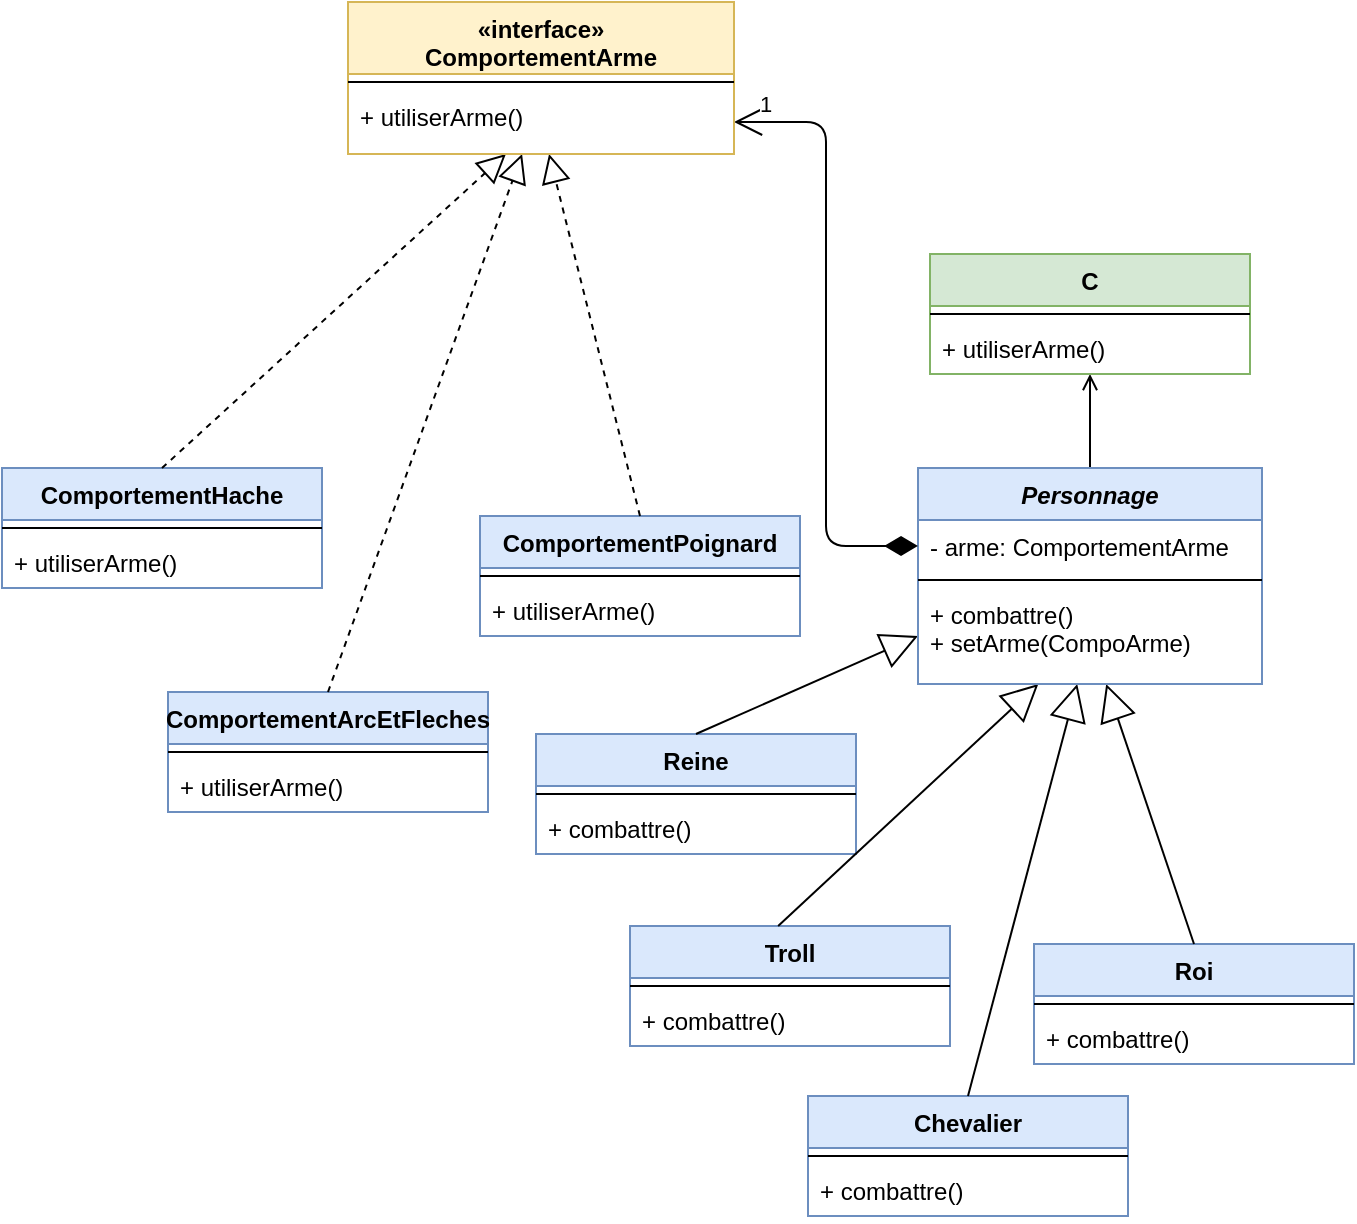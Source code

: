 <mxfile version="13.8.8" type="device" pages="4"><diagram id="5SmBnrWzzlRLKiR6m0O9" name="solution"><mxGraphModel dx="2182" dy="1648" grid="0" gridSize="10" guides="1" tooltips="1" connect="1" arrows="1" fold="1" page="1" pageScale="1" pageWidth="850" pageHeight="1100" math="0" shadow="0"><root><mxCell id="0"/><mxCell id="1" parent="0"/><mxCell id="CT3acmid9cJ4VpG1HVHS-9" value="ComportementHache" style="swimlane;fontStyle=1;align=center;verticalAlign=top;childLayout=stackLayout;horizontal=1;startSize=26;horizontalStack=0;resizeParent=1;resizeParentMax=0;resizeLast=0;collapsible=1;marginBottom=0;fillColor=#dae8fc;strokeColor=#6c8ebf;" parent="1" vertex="1"><mxGeometry x="-83" y="92" width="160" height="60" as="geometry"/></mxCell><mxCell id="CT3acmid9cJ4VpG1HVHS-11" value="" style="line;strokeWidth=1;fillColor=none;align=left;verticalAlign=middle;spacingTop=-1;spacingLeft=3;spacingRight=3;rotatable=0;labelPosition=right;points=[];portConstraint=eastwest;" parent="CT3acmid9cJ4VpG1HVHS-9" vertex="1"><mxGeometry y="26" width="160" height="8" as="geometry"/></mxCell><mxCell id="CT3acmid9cJ4VpG1HVHS-12" value="+ utiliserArme()" style="text;strokeColor=none;fillColor=none;align=left;verticalAlign=top;spacingLeft=4;spacingRight=4;overflow=hidden;rotatable=0;points=[[0,0.5],[1,0.5]];portConstraint=eastwest;" parent="CT3acmid9cJ4VpG1HVHS-9" vertex="1"><mxGeometry y="34" width="160" height="26" as="geometry"/></mxCell><mxCell id="CT3acmid9cJ4VpG1HVHS-37" value="ComportementArcEtFleches" style="swimlane;fontStyle=1;align=center;verticalAlign=top;childLayout=stackLayout;horizontal=1;startSize=26;horizontalStack=0;resizeParent=1;resizeParentMax=0;resizeLast=0;collapsible=1;marginBottom=0;fillColor=#dae8fc;strokeColor=#6c8ebf;" parent="1" vertex="1"><mxGeometry y="204" width="160" height="60" as="geometry"/></mxCell><mxCell id="CT3acmid9cJ4VpG1HVHS-39" value="" style="line;strokeWidth=1;fillColor=none;align=left;verticalAlign=middle;spacingTop=-1;spacingLeft=3;spacingRight=3;rotatable=0;labelPosition=right;points=[];portConstraint=eastwest;" parent="CT3acmid9cJ4VpG1HVHS-37" vertex="1"><mxGeometry y="26" width="160" height="8" as="geometry"/></mxCell><mxCell id="CT3acmid9cJ4VpG1HVHS-40" value="+ utiliserArme()" style="text;strokeColor=none;fillColor=none;align=left;verticalAlign=top;spacingLeft=4;spacingRight=4;overflow=hidden;rotatable=0;points=[[0,0.5],[1,0.5]];portConstraint=eastwest;" parent="CT3acmid9cJ4VpG1HVHS-37" vertex="1"><mxGeometry y="34" width="160" height="26" as="geometry"/></mxCell><mxCell id="CT3acmid9cJ4VpG1HVHS-17" value="ComportementPoignard" style="swimlane;fontStyle=1;align=center;verticalAlign=top;childLayout=stackLayout;horizontal=1;startSize=26;horizontalStack=0;resizeParent=1;resizeParentMax=0;resizeLast=0;collapsible=1;marginBottom=0;fillColor=#dae8fc;strokeColor=#6c8ebf;" parent="1" vertex="1"><mxGeometry x="156" y="116" width="160" height="60" as="geometry"/></mxCell><mxCell id="CT3acmid9cJ4VpG1HVHS-19" value="" style="line;strokeWidth=1;fillColor=none;align=left;verticalAlign=middle;spacingTop=-1;spacingLeft=3;spacingRight=3;rotatable=0;labelPosition=right;points=[];portConstraint=eastwest;" parent="CT3acmid9cJ4VpG1HVHS-17" vertex="1"><mxGeometry y="26" width="160" height="8" as="geometry"/></mxCell><mxCell id="CT3acmid9cJ4VpG1HVHS-20" value="+ utiliserArme()" style="text;strokeColor=none;fillColor=none;align=left;verticalAlign=top;spacingLeft=4;spacingRight=4;overflow=hidden;rotatable=0;points=[[0,0.5],[1,0.5]];portConstraint=eastwest;" parent="CT3acmid9cJ4VpG1HVHS-17" vertex="1"><mxGeometry y="34" width="160" height="26" as="geometry"/></mxCell><mxCell id="CT3acmid9cJ4VpG1HVHS-21" value="Roi" style="swimlane;fontStyle=1;align=center;verticalAlign=top;childLayout=stackLayout;horizontal=1;startSize=26;horizontalStack=0;resizeParent=1;resizeParentMax=0;resizeLast=0;collapsible=1;marginBottom=0;fillColor=#dae8fc;strokeColor=#6c8ebf;" parent="1" vertex="1"><mxGeometry x="433" y="330" width="160" height="60" as="geometry"/></mxCell><mxCell id="CT3acmid9cJ4VpG1HVHS-23" value="" style="line;strokeWidth=1;fillColor=none;align=left;verticalAlign=middle;spacingTop=-1;spacingLeft=3;spacingRight=3;rotatable=0;labelPosition=right;points=[];portConstraint=eastwest;" parent="CT3acmid9cJ4VpG1HVHS-21" vertex="1"><mxGeometry y="26" width="160" height="8" as="geometry"/></mxCell><mxCell id="CT3acmid9cJ4VpG1HVHS-24" value="+ combattre()" style="text;strokeColor=none;fillColor=none;align=left;verticalAlign=top;spacingLeft=4;spacingRight=4;overflow=hidden;rotatable=0;points=[[0,0.5],[1,0.5]];portConstraint=eastwest;" parent="CT3acmid9cJ4VpG1HVHS-21" vertex="1"><mxGeometry y="34" width="160" height="26" as="geometry"/></mxCell><mxCell id="CT3acmid9cJ4VpG1HVHS-13" value="Chevalier" style="swimlane;fontStyle=1;align=center;verticalAlign=top;childLayout=stackLayout;horizontal=1;startSize=26;horizontalStack=0;resizeParent=1;resizeParentMax=0;resizeLast=0;collapsible=1;marginBottom=0;fillColor=#dae8fc;strokeColor=#6c8ebf;" parent="1" vertex="1"><mxGeometry x="320" y="406" width="160" height="60" as="geometry"/></mxCell><mxCell id="CT3acmid9cJ4VpG1HVHS-15" value="" style="line;strokeWidth=1;fillColor=none;align=left;verticalAlign=middle;spacingTop=-1;spacingLeft=3;spacingRight=3;rotatable=0;labelPosition=right;points=[];portConstraint=eastwest;" parent="CT3acmid9cJ4VpG1HVHS-13" vertex="1"><mxGeometry y="26" width="160" height="8" as="geometry"/></mxCell><mxCell id="CT3acmid9cJ4VpG1HVHS-16" value="+ combattre()" style="text;strokeColor=none;fillColor=none;align=left;verticalAlign=top;spacingLeft=4;spacingRight=4;overflow=hidden;rotatable=0;points=[[0,0.5],[1,0.5]];portConstraint=eastwest;" parent="CT3acmid9cJ4VpG1HVHS-13" vertex="1"><mxGeometry y="34" width="160" height="26" as="geometry"/></mxCell><mxCell id="CT3acmid9cJ4VpG1HVHS-25" value="Troll" style="swimlane;fontStyle=1;align=center;verticalAlign=top;childLayout=stackLayout;horizontal=1;startSize=26;horizontalStack=0;resizeParent=1;resizeParentMax=0;resizeLast=0;collapsible=1;marginBottom=0;fillColor=#dae8fc;strokeColor=#6c8ebf;" parent="1" vertex="1"><mxGeometry x="231" y="321" width="160" height="60" as="geometry"/></mxCell><mxCell id="CT3acmid9cJ4VpG1HVHS-27" value="" style="line;strokeWidth=1;fillColor=none;align=left;verticalAlign=middle;spacingTop=-1;spacingLeft=3;spacingRight=3;rotatable=0;labelPosition=right;points=[];portConstraint=eastwest;" parent="CT3acmid9cJ4VpG1HVHS-25" vertex="1"><mxGeometry y="26" width="160" height="8" as="geometry"/></mxCell><mxCell id="CT3acmid9cJ4VpG1HVHS-28" value="+ combattre()" style="text;strokeColor=none;fillColor=none;align=left;verticalAlign=top;spacingLeft=4;spacingRight=4;overflow=hidden;rotatable=0;points=[[0,0.5],[1,0.5]];portConstraint=eastwest;" parent="CT3acmid9cJ4VpG1HVHS-25" vertex="1"><mxGeometry y="34" width="160" height="26" as="geometry"/></mxCell><mxCell id="CT3acmid9cJ4VpG1HVHS-29" value="Reine" style="swimlane;fontStyle=1;align=center;verticalAlign=top;childLayout=stackLayout;horizontal=1;startSize=26;horizontalStack=0;resizeParent=1;resizeParentMax=0;resizeLast=0;collapsible=1;marginBottom=0;fillColor=#dae8fc;strokeColor=#6c8ebf;" parent="1" vertex="1"><mxGeometry x="184" y="225" width="160" height="60" as="geometry"/></mxCell><mxCell id="CT3acmid9cJ4VpG1HVHS-31" value="" style="line;strokeWidth=1;fillColor=none;align=left;verticalAlign=middle;spacingTop=-1;spacingLeft=3;spacingRight=3;rotatable=0;labelPosition=right;points=[];portConstraint=eastwest;" parent="CT3acmid9cJ4VpG1HVHS-29" vertex="1"><mxGeometry y="26" width="160" height="8" as="geometry"/></mxCell><mxCell id="CT3acmid9cJ4VpG1HVHS-32" value="+ combattre()" style="text;strokeColor=none;fillColor=none;align=left;verticalAlign=top;spacingLeft=4;spacingRight=4;overflow=hidden;rotatable=0;points=[[0,0.5],[1,0.5]];portConstraint=eastwest;" parent="CT3acmid9cJ4VpG1HVHS-29" vertex="1"><mxGeometry y="34" width="160" height="26" as="geometry"/></mxCell><mxCell id="CT3acmid9cJ4VpG1HVHS-53" value="" style="endArrow=block;dashed=1;endFill=0;endSize=12;html=1;exitX=0.5;exitY=0;exitDx=0;exitDy=0;" parent="1" source="CT3acmid9cJ4VpG1HVHS-17" target="CT3acmid9cJ4VpG1HVHS-36" edge="1"><mxGeometry width="160" relative="1" as="geometry"><mxPoint x="-46" y="200" as="sourcePoint"/><mxPoint x="76" y="194" as="targetPoint"/></mxGeometry></mxCell><mxCell id="CT3acmid9cJ4VpG1HVHS-54" value="" style="endArrow=block;dashed=1;endFill=0;endSize=12;html=1;exitX=0.5;exitY=0;exitDx=0;exitDy=0;entryX=0.451;entryY=1;entryDx=0;entryDy=0;entryPerimeter=0;" parent="1" source="CT3acmid9cJ4VpG1HVHS-37" target="CT3acmid9cJ4VpG1HVHS-36" edge="1"><mxGeometry width="160" relative="1" as="geometry"><mxPoint x="-179" y="236" as="sourcePoint"/><mxPoint x="-57" y="230" as="targetPoint"/></mxGeometry></mxCell><mxCell id="CT3acmid9cJ4VpG1HVHS-55" value="" style="endArrow=block;dashed=1;endFill=0;endSize=12;html=1;exitX=0.5;exitY=0;exitDx=0;exitDy=0;" parent="1" source="CT3acmid9cJ4VpG1HVHS-9" target="CT3acmid9cJ4VpG1HVHS-36" edge="1"><mxGeometry width="160" relative="1" as="geometry"><mxPoint x="-375" y="228" as="sourcePoint"/><mxPoint x="-253" y="222" as="targetPoint"/></mxGeometry></mxCell><mxCell id="CT3acmid9cJ4VpG1HVHS-56" value="" style="endArrow=block;endSize=16;endFill=0;html=1;exitX=0.5;exitY=0;exitDx=0;exitDy=0;" parent="1" source="CT3acmid9cJ4VpG1HVHS-21" target="CT3acmid9cJ4VpG1HVHS-4" edge="1"><mxGeometry width="160" relative="1" as="geometry"><mxPoint x="594" y="251" as="sourcePoint"/><mxPoint x="754" y="251" as="targetPoint"/></mxGeometry></mxCell><mxCell id="CT3acmid9cJ4VpG1HVHS-57" value="" style="endArrow=block;endSize=16;endFill=0;html=1;exitX=0.5;exitY=0;exitDx=0;exitDy=0;" parent="1" source="CT3acmid9cJ4VpG1HVHS-13" target="CT3acmid9cJ4VpG1HVHS-4" edge="1"><mxGeometry width="160" relative="1" as="geometry"><mxPoint x="446" y="242" as="sourcePoint"/><mxPoint x="606" y="242" as="targetPoint"/></mxGeometry></mxCell><mxCell id="CT3acmid9cJ4VpG1HVHS-58" value="" style="endArrow=block;endSize=16;endFill=0;html=1;exitX=0.463;exitY=0;exitDx=0;exitDy=0;exitPerimeter=0;" parent="1" source="CT3acmid9cJ4VpG1HVHS-25" target="CT3acmid9cJ4VpG1HVHS-4" edge="1"><mxGeometry width="160" relative="1" as="geometry"><mxPoint x="289" y="254" as="sourcePoint"/><mxPoint x="449" y="254" as="targetPoint"/></mxGeometry></mxCell><mxCell id="CT3acmid9cJ4VpG1HVHS-59" value="" style="endArrow=block;endSize=16;endFill=0;html=1;entryX=0;entryY=0.5;entryDx=0;entryDy=0;exitX=0.5;exitY=0;exitDx=0;exitDy=0;" parent="1" source="CT3acmid9cJ4VpG1HVHS-29" target="CT3acmid9cJ4VpG1HVHS-4" edge="1"><mxGeometry width="160" relative="1" as="geometry"><mxPoint x="139" y="254" as="sourcePoint"/><mxPoint x="299" y="254" as="targetPoint"/></mxGeometry></mxCell><mxCell id="ynOiaidOC-3P6EItjU2L-14" style="edgeStyle=orthogonalEdgeStyle;rounded=0;orthogonalLoop=1;jettySize=auto;html=1;endArrow=open;endFill=0;" parent="1" source="CT3acmid9cJ4VpG1HVHS-1" target="CT3acmid9cJ4VpG1HVHS-41" edge="1"><mxGeometry relative="1" as="geometry"/></mxCell><mxCell id="CT3acmid9cJ4VpG1HVHS-1" value="Personnage" style="swimlane;fontStyle=3;align=center;verticalAlign=top;childLayout=stackLayout;horizontal=1;startSize=26;horizontalStack=0;resizeParent=1;resizeParentMax=0;resizeLast=0;collapsible=1;marginBottom=0;fillColor=#dae8fc;strokeColor=#6c8ebf;" parent="1" vertex="1"><mxGeometry x="375" y="92" width="172" height="108" as="geometry"/></mxCell><mxCell id="CT3acmid9cJ4VpG1HVHS-2" value="- arme: ComportementArme" style="text;strokeColor=none;fillColor=none;align=left;verticalAlign=top;spacingLeft=4;spacingRight=4;overflow=hidden;rotatable=0;points=[[0,0.5],[1,0.5]];portConstraint=eastwest;" parent="CT3acmid9cJ4VpG1HVHS-1" vertex="1"><mxGeometry y="26" width="172" height="26" as="geometry"/></mxCell><mxCell id="CT3acmid9cJ4VpG1HVHS-3" value="" style="line;strokeWidth=1;fillColor=none;align=left;verticalAlign=middle;spacingTop=-1;spacingLeft=3;spacingRight=3;rotatable=0;labelPosition=right;points=[];portConstraint=eastwest;" parent="CT3acmid9cJ4VpG1HVHS-1" vertex="1"><mxGeometry y="52" width="172" height="8" as="geometry"/></mxCell><mxCell id="CT3acmid9cJ4VpG1HVHS-4" value="+ combattre()&#10;+ setArme(CompoArme)" style="text;strokeColor=none;fillColor=none;align=left;verticalAlign=top;spacingLeft=4;spacingRight=4;overflow=hidden;rotatable=0;points=[[0,0.5],[1,0.5]];portConstraint=eastwest;" parent="CT3acmid9cJ4VpG1HVHS-1" vertex="1"><mxGeometry y="60" width="172" height="48" as="geometry"/></mxCell><mxCell id="CT3acmid9cJ4VpG1HVHS-60" value="1" style="endArrow=open;html=1;endSize=12;startArrow=diamondThin;startSize=14;startFill=1;edgeStyle=orthogonalEdgeStyle;align=left;verticalAlign=bottom;exitX=0;exitY=0.5;exitDx=0;exitDy=0;entryX=1;entryY=0.5;entryDx=0;entryDy=0;" parent="1" source="CT3acmid9cJ4VpG1HVHS-2" target="CT3acmid9cJ4VpG1HVHS-36" edge="1"><mxGeometry x="0.929" relative="1" as="geometry"><mxPoint x="-17" y="150" as="sourcePoint"/><mxPoint x="143" y="150" as="targetPoint"/><mxPoint as="offset"/></mxGeometry></mxCell><mxCell id="CT3acmid9cJ4VpG1HVHS-33" value="«interface»&#10;ComportementArme&#10;" style="swimlane;fontStyle=1;align=center;verticalAlign=top;childLayout=stackLayout;horizontal=1;startSize=36;horizontalStack=0;resizeParent=1;resizeParentMax=0;resizeLast=0;collapsible=1;marginBottom=0;fillColor=#fff2cc;strokeColor=#d6b656;" parent="1" vertex="1"><mxGeometry x="90" y="-141" width="193" height="76" as="geometry"/></mxCell><mxCell id="CT3acmid9cJ4VpG1HVHS-35" value="" style="line;strokeWidth=1;fillColor=none;align=left;verticalAlign=middle;spacingTop=-1;spacingLeft=3;spacingRight=3;rotatable=0;labelPosition=right;points=[];portConstraint=eastwest;" parent="CT3acmid9cJ4VpG1HVHS-33" vertex="1"><mxGeometry y="36" width="193" height="8" as="geometry"/></mxCell><mxCell id="CT3acmid9cJ4VpG1HVHS-36" value="+ utiliserArme()" style="text;strokeColor=none;fillColor=none;align=left;verticalAlign=top;spacingLeft=4;spacingRight=4;overflow=hidden;rotatable=0;points=[[0,0.5],[1,0.5]];portConstraint=eastwest;" parent="CT3acmid9cJ4VpG1HVHS-33" vertex="1"><mxGeometry y="44" width="193" height="32" as="geometry"/></mxCell><mxCell id="CT3acmid9cJ4VpG1HVHS-41" value="C" style="swimlane;fontStyle=1;align=center;verticalAlign=top;childLayout=stackLayout;horizontal=1;startSize=26;horizontalStack=0;resizeParent=1;resizeParentMax=0;resizeLast=0;collapsible=1;marginBottom=0;fillColor=#d5e8d4;strokeColor=#82b366;" parent="1" vertex="1"><mxGeometry x="381" y="-15" width="160" height="60" as="geometry"/></mxCell><mxCell id="CT3acmid9cJ4VpG1HVHS-43" value="" style="line;strokeWidth=1;fillColor=none;align=left;verticalAlign=middle;spacingTop=-1;spacingLeft=3;spacingRight=3;rotatable=0;labelPosition=right;points=[];portConstraint=eastwest;" parent="CT3acmid9cJ4VpG1HVHS-41" vertex="1"><mxGeometry y="26" width="160" height="8" as="geometry"/></mxCell><mxCell id="CT3acmid9cJ4VpG1HVHS-44" value="+ utiliserArme()" style="text;strokeColor=none;fillColor=none;align=left;verticalAlign=top;spacingLeft=4;spacingRight=4;overflow=hidden;rotatable=0;points=[[0,0.5],[1,0.5]];portConstraint=eastwest;" parent="CT3acmid9cJ4VpG1HVHS-41" vertex="1"><mxGeometry y="34" width="160" height="26" as="geometry"/></mxCell></root></mxGraphModel></diagram><diagram id="Pxglf215gfHq-BQEctul" name="exercice"><mxGraphModel dx="2182" dy="1749" grid="0" gridSize="10" guides="1" tooltips="1" connect="1" arrows="1" fold="1" page="1" pageScale="1" pageWidth="850" pageHeight="1100" math="0" shadow="0"><root><mxCell id="m8aBB1jvMsnvXbIwdlGc-0"/><mxCell id="m8aBB1jvMsnvXbIwdlGc-1" parent="m8aBB1jvMsnvXbIwdlGc-0"/><mxCell id="Cy-cZvZRykxWHiR3F36o-0" value="ComportementHache" style="swimlane;fontStyle=1;align=center;verticalAlign=top;childLayout=stackLayout;horizontal=1;startSize=26;horizontalStack=0;resizeParent=1;resizeParentMax=0;resizeLast=0;collapsible=1;marginBottom=0;fillColor=#dae8fc;strokeColor=#6c8ebf;" parent="m8aBB1jvMsnvXbIwdlGc-1" vertex="1"><mxGeometry x="-144" y="200" width="160" height="60" as="geometry"/></mxCell><mxCell id="Cy-cZvZRykxWHiR3F36o-1" value="" style="line;strokeWidth=1;fillColor=none;align=left;verticalAlign=middle;spacingTop=-1;spacingLeft=3;spacingRight=3;rotatable=0;labelPosition=right;points=[];portConstraint=eastwest;" parent="Cy-cZvZRykxWHiR3F36o-0" vertex="1"><mxGeometry y="26" width="160" height="8" as="geometry"/></mxCell><mxCell id="Cy-cZvZRykxWHiR3F36o-2" value="+ utiliserArme()" style="text;strokeColor=none;fillColor=none;align=left;verticalAlign=top;spacingLeft=4;spacingRight=4;overflow=hidden;rotatable=0;points=[[0,0.5],[1,0.5]];portConstraint=eastwest;" parent="Cy-cZvZRykxWHiR3F36o-0" vertex="1"><mxGeometry y="34" width="160" height="26" as="geometry"/></mxCell><mxCell id="Cy-cZvZRykxWHiR3F36o-3" value="ComportementArcEtFleches" style="swimlane;fontStyle=1;align=center;verticalAlign=top;childLayout=stackLayout;horizontal=1;startSize=26;horizontalStack=0;resizeParent=1;resizeParentMax=0;resizeLast=0;collapsible=1;marginBottom=0;fillColor=#dae8fc;strokeColor=#6c8ebf;" parent="m8aBB1jvMsnvXbIwdlGc-1" vertex="1"><mxGeometry x="51" y="200" width="185" height="60" as="geometry"/></mxCell><mxCell id="Cy-cZvZRykxWHiR3F36o-4" value="" style="line;strokeWidth=1;fillColor=none;align=left;verticalAlign=middle;spacingTop=-1;spacingLeft=3;spacingRight=3;rotatable=0;labelPosition=right;points=[];portConstraint=eastwest;" parent="Cy-cZvZRykxWHiR3F36o-3" vertex="1"><mxGeometry y="26" width="185" height="8" as="geometry"/></mxCell><mxCell id="Cy-cZvZRykxWHiR3F36o-5" value="+ utiliserArme()" style="text;strokeColor=none;fillColor=none;align=left;verticalAlign=top;spacingLeft=4;spacingRight=4;overflow=hidden;rotatable=0;points=[[0,0.5],[1,0.5]];portConstraint=eastwest;" parent="Cy-cZvZRykxWHiR3F36o-3" vertex="1"><mxGeometry y="34" width="185" height="26" as="geometry"/></mxCell><mxCell id="Cy-cZvZRykxWHiR3F36o-6" value="ComportementPoignard" style="swimlane;fontStyle=1;align=center;verticalAlign=top;childLayout=stackLayout;horizontal=1;startSize=26;horizontalStack=0;resizeParent=1;resizeParentMax=0;resizeLast=0;collapsible=1;marginBottom=0;fillColor=#dae8fc;strokeColor=#6c8ebf;" parent="m8aBB1jvMsnvXbIwdlGc-1" vertex="1"><mxGeometry x="95" y="59" width="160" height="60" as="geometry"/></mxCell><mxCell id="Cy-cZvZRykxWHiR3F36o-7" value="" style="line;strokeWidth=1;fillColor=none;align=left;verticalAlign=middle;spacingTop=-1;spacingLeft=3;spacingRight=3;rotatable=0;labelPosition=right;points=[];portConstraint=eastwest;" parent="Cy-cZvZRykxWHiR3F36o-6" vertex="1"><mxGeometry y="26" width="160" height="8" as="geometry"/></mxCell><mxCell id="Cy-cZvZRykxWHiR3F36o-8" value="+ utiliserArme()" style="text;strokeColor=none;fillColor=none;align=left;verticalAlign=top;spacingLeft=4;spacingRight=4;overflow=hidden;rotatable=0;points=[[0,0.5],[1,0.5]];portConstraint=eastwest;" parent="Cy-cZvZRykxWHiR3F36o-6" vertex="1"><mxGeometry y="34" width="160" height="26" as="geometry"/></mxCell><mxCell id="Cy-cZvZRykxWHiR3F36o-9" value="Roi" style="swimlane;fontStyle=1;align=center;verticalAlign=top;childLayout=stackLayout;horizontal=1;startSize=26;horizontalStack=0;resizeParent=1;resizeParentMax=0;resizeLast=0;collapsible=1;marginBottom=0;fillColor=#dae8fc;strokeColor=#6c8ebf;" parent="m8aBB1jvMsnvXbIwdlGc-1" vertex="1"><mxGeometry x="86" y="309" width="160" height="60" as="geometry"/></mxCell><mxCell id="Cy-cZvZRykxWHiR3F36o-10" value="" style="line;strokeWidth=1;fillColor=none;align=left;verticalAlign=middle;spacingTop=-1;spacingLeft=3;spacingRight=3;rotatable=0;labelPosition=right;points=[];portConstraint=eastwest;" parent="Cy-cZvZRykxWHiR3F36o-9" vertex="1"><mxGeometry y="26" width="160" height="8" as="geometry"/></mxCell><mxCell id="Cy-cZvZRykxWHiR3F36o-11" value="+ combattre()" style="text;strokeColor=none;fillColor=none;align=left;verticalAlign=top;spacingLeft=4;spacingRight=4;overflow=hidden;rotatable=0;points=[[0,0.5],[1,0.5]];portConstraint=eastwest;" parent="Cy-cZvZRykxWHiR3F36o-9" vertex="1"><mxGeometry y="34" width="160" height="26" as="geometry"/></mxCell><mxCell id="Cy-cZvZRykxWHiR3F36o-12" value="Chevalier" style="swimlane;fontStyle=1;align=center;verticalAlign=top;childLayout=stackLayout;horizontal=1;startSize=26;horizontalStack=0;resizeParent=1;resizeParentMax=0;resizeLast=0;collapsible=1;marginBottom=0;fillColor=#dae8fc;strokeColor=#6c8ebf;" parent="m8aBB1jvMsnvXbIwdlGc-1" vertex="1"><mxGeometry y="-46" width="160" height="60" as="geometry"/></mxCell><mxCell id="Cy-cZvZRykxWHiR3F36o-13" value="" style="line;strokeWidth=1;fillColor=none;align=left;verticalAlign=middle;spacingTop=-1;spacingLeft=3;spacingRight=3;rotatable=0;labelPosition=right;points=[];portConstraint=eastwest;" parent="Cy-cZvZRykxWHiR3F36o-12" vertex="1"><mxGeometry y="26" width="160" height="8" as="geometry"/></mxCell><mxCell id="Cy-cZvZRykxWHiR3F36o-14" value="+ combattre()" style="text;strokeColor=none;fillColor=none;align=left;verticalAlign=top;spacingLeft=4;spacingRight=4;overflow=hidden;rotatable=0;points=[[0,0.5],[1,0.5]];portConstraint=eastwest;" parent="Cy-cZvZRykxWHiR3F36o-12" vertex="1"><mxGeometry y="34" width="160" height="26" as="geometry"/></mxCell><mxCell id="Cy-cZvZRykxWHiR3F36o-15" value="Troll" style="swimlane;fontStyle=1;align=center;verticalAlign=top;childLayout=stackLayout;horizontal=1;startSize=26;horizontalStack=0;resizeParent=1;resizeParentMax=0;resizeLast=0;collapsible=1;marginBottom=0;fillColor=#dae8fc;strokeColor=#6c8ebf;" parent="m8aBB1jvMsnvXbIwdlGc-1" vertex="1"><mxGeometry x="-220" y="-24" width="160" height="60" as="geometry"/></mxCell><mxCell id="Cy-cZvZRykxWHiR3F36o-16" value="" style="line;strokeWidth=1;fillColor=none;align=left;verticalAlign=middle;spacingTop=-1;spacingLeft=3;spacingRight=3;rotatable=0;labelPosition=right;points=[];portConstraint=eastwest;" parent="Cy-cZvZRykxWHiR3F36o-15" vertex="1"><mxGeometry y="26" width="160" height="8" as="geometry"/></mxCell><mxCell id="Cy-cZvZRykxWHiR3F36o-17" value="+ combattre()" style="text;strokeColor=none;fillColor=none;align=left;verticalAlign=top;spacingLeft=4;spacingRight=4;overflow=hidden;rotatable=0;points=[[0,0.5],[1,0.5]];portConstraint=eastwest;" parent="Cy-cZvZRykxWHiR3F36o-15" vertex="1"><mxGeometry y="34" width="160" height="26" as="geometry"/></mxCell><mxCell id="Cy-cZvZRykxWHiR3F36o-18" value="Reine" style="swimlane;fontStyle=1;align=center;verticalAlign=top;childLayout=stackLayout;horizontal=1;startSize=26;horizontalStack=0;resizeParent=1;resizeParentMax=0;resizeLast=0;collapsible=1;marginBottom=0;fillColor=#dae8fc;strokeColor=#6c8ebf;" parent="m8aBB1jvMsnvXbIwdlGc-1" vertex="1"><mxGeometry x="-114" y="309" width="160" height="60" as="geometry"/></mxCell><mxCell id="Cy-cZvZRykxWHiR3F36o-19" value="" style="line;strokeWidth=1;fillColor=none;align=left;verticalAlign=middle;spacingTop=-1;spacingLeft=3;spacingRight=3;rotatable=0;labelPosition=right;points=[];portConstraint=eastwest;" parent="Cy-cZvZRykxWHiR3F36o-18" vertex="1"><mxGeometry y="26" width="160" height="8" as="geometry"/></mxCell><mxCell id="Cy-cZvZRykxWHiR3F36o-20" value="+ combattre()" style="text;strokeColor=none;fillColor=none;align=left;verticalAlign=top;spacingLeft=4;spacingRight=4;overflow=hidden;rotatable=0;points=[[0,0.5],[1,0.5]];portConstraint=eastwest;" parent="Cy-cZvZRykxWHiR3F36o-18" vertex="1"><mxGeometry y="34" width="160" height="26" as="geometry"/></mxCell><mxCell id="Cy-cZvZRykxWHiR3F36o-21" value="Personnage" style="swimlane;fontStyle=1;align=center;verticalAlign=top;childLayout=stackLayout;horizontal=1;startSize=26;horizontalStack=0;resizeParent=1;resizeParentMax=0;resizeLast=0;collapsible=1;marginBottom=0;fillColor=#dae8fc;strokeColor=#6c8ebf;" parent="m8aBB1jvMsnvXbIwdlGc-1" vertex="1"><mxGeometry x="-374" y="240" width="184" height="108" as="geometry"/></mxCell><mxCell id="Cy-cZvZRykxWHiR3F36o-22" value="- arme: ComportementArme" style="text;strokeColor=none;fillColor=none;align=left;verticalAlign=top;spacingLeft=4;spacingRight=4;overflow=hidden;rotatable=0;points=[[0,0.5],[1,0.5]];portConstraint=eastwest;" parent="Cy-cZvZRykxWHiR3F36o-21" vertex="1"><mxGeometry y="26" width="184" height="26" as="geometry"/></mxCell><mxCell id="Cy-cZvZRykxWHiR3F36o-23" value="" style="line;strokeWidth=1;fillColor=none;align=left;verticalAlign=middle;spacingTop=-1;spacingLeft=3;spacingRight=3;rotatable=0;labelPosition=right;points=[];portConstraint=eastwest;" parent="Cy-cZvZRykxWHiR3F36o-21" vertex="1"><mxGeometry y="52" width="184" height="8" as="geometry"/></mxCell><mxCell id="Cy-cZvZRykxWHiR3F36o-24" value="+ combattre()&#10;+ setArme(CompoArme)" style="text;strokeColor=none;fillColor=none;align=left;verticalAlign=top;spacingLeft=4;spacingRight=4;overflow=hidden;rotatable=0;points=[[0,0.5],[1,0.5]];portConstraint=eastwest;" parent="Cy-cZvZRykxWHiR3F36o-21" vertex="1"><mxGeometry y="60" width="184" height="48" as="geometry"/></mxCell><mxCell id="Cy-cZvZRykxWHiR3F36o-25" value="«interface»&#10;ComportementArme&#10;" style="swimlane;fontStyle=1;align=center;verticalAlign=top;childLayout=stackLayout;horizontal=1;startSize=36;horizontalStack=0;resizeParent=1;resizeParentMax=0;resizeLast=0;collapsible=1;marginBottom=0;fillColor=#fff2cc;strokeColor=#d6b656;" parent="m8aBB1jvMsnvXbIwdlGc-1" vertex="1"><mxGeometry x="-367" y="124" width="193" height="76" as="geometry"/></mxCell><mxCell id="Cy-cZvZRykxWHiR3F36o-26" value="" style="line;strokeWidth=1;fillColor=none;align=left;verticalAlign=middle;spacingTop=-1;spacingLeft=3;spacingRight=3;rotatable=0;labelPosition=right;points=[];portConstraint=eastwest;" parent="Cy-cZvZRykxWHiR3F36o-25" vertex="1"><mxGeometry y="36" width="193" height="8" as="geometry"/></mxCell><mxCell id="Cy-cZvZRykxWHiR3F36o-27" value="+ utiliserArme()" style="text;strokeColor=none;fillColor=none;align=left;verticalAlign=top;spacingLeft=4;spacingRight=4;overflow=hidden;rotatable=0;points=[[0,0.5],[1,0.5]];portConstraint=eastwest;" parent="Cy-cZvZRykxWHiR3F36o-25" vertex="1"><mxGeometry y="44" width="193" height="32" as="geometry"/></mxCell><mxCell id="Cy-cZvZRykxWHiR3F36o-28" value="C" style="swimlane;fontStyle=1;align=center;verticalAlign=top;childLayout=stackLayout;horizontal=1;startSize=26;horizontalStack=0;resizeParent=1;resizeParentMax=0;resizeLast=0;collapsible=1;marginBottom=0;fillColor=#d5e8d4;strokeColor=#82b366;" parent="m8aBB1jvMsnvXbIwdlGc-1" vertex="1"><mxGeometry x="-112" y="88" width="160" height="60" as="geometry"/></mxCell><mxCell id="Cy-cZvZRykxWHiR3F36o-29" value="" style="line;strokeWidth=1;fillColor=none;align=left;verticalAlign=middle;spacingTop=-1;spacingLeft=3;spacingRight=3;rotatable=0;labelPosition=right;points=[];portConstraint=eastwest;" parent="Cy-cZvZRykxWHiR3F36o-28" vertex="1"><mxGeometry y="26" width="160" height="8" as="geometry"/></mxCell><mxCell id="Cy-cZvZRykxWHiR3F36o-30" value="+ utiliserArme()" style="text;strokeColor=none;fillColor=none;align=left;verticalAlign=top;spacingLeft=4;spacingRight=4;overflow=hidden;rotatable=0;points=[[0,0.5],[1,0.5]];portConstraint=eastwest;" parent="Cy-cZvZRykxWHiR3F36o-28" vertex="1"><mxGeometry y="34" width="160" height="26" as="geometry"/></mxCell></root></mxGraphModel></diagram><diagram id="kTMBnlZr_a2TQdt7M1W6" name="exercice2"><mxGraphModel dx="2182" dy="548" grid="0" gridSize="10" guides="1" tooltips="1" connect="1" arrows="1" fold="1" page="1" pageScale="1" pageWidth="850" pageHeight="1100" math="0" shadow="0"><root><mxCell id="JfZauLznoQNPZyyXSs0--0"/><mxCell id="JfZauLznoQNPZyyXSs0--1" parent="JfZauLznoQNPZyyXSs0--0"/><mxCell id="OTrumWZVVUBIbz0PI3-1-0" value="«interface»&#10;CalculeTaux&#10;" style="swimlane;fontStyle=1;align=center;verticalAlign=top;childLayout=stackLayout;horizontal=1;startSize=36;horizontalStack=0;resizeParent=1;resizeParentMax=0;resizeLast=0;collapsible=1;marginBottom=0;fillColor=#fff2cc;strokeColor=#d6b656;" parent="JfZauLznoQNPZyyXSs0--1" vertex="1"><mxGeometry x="-238" y="412" width="193" height="76" as="geometry"/></mxCell><mxCell id="OTrumWZVVUBIbz0PI3-1-1" value="" style="line;strokeWidth=1;fillColor=none;align=left;verticalAlign=middle;spacingTop=-1;spacingLeft=3;spacingRight=3;rotatable=0;labelPosition=right;points=[];portConstraint=eastwest;" parent="OTrumWZVVUBIbz0PI3-1-0" vertex="1"><mxGeometry y="36" width="193" height="8" as="geometry"/></mxCell><mxCell id="OTrumWZVVUBIbz0PI3-1-2" value="+ get()" style="text;strokeColor=none;fillColor=none;align=left;verticalAlign=top;spacingLeft=4;spacingRight=4;overflow=hidden;rotatable=0;points=[[0,0.5],[1,0.5]];portConstraint=eastwest;" parent="OTrumWZVVUBIbz0PI3-1-0" vertex="1"><mxGeometry y="44" width="193" height="32" as="geometry"/></mxCell><mxCell id="OTrumWZVVUBIbz0PI3-1-3" value="" style="endArrow=block;dashed=1;endFill=0;endSize=12;html=1;exitX=0.5;exitY=0;exitDx=0;exitDy=0;entryX=0.259;entryY=1;entryDx=0;entryDy=0;entryPerimeter=0;" parent="JfZauLznoQNPZyyXSs0--1" source="OTrumWZVVUBIbz0PI3-1-18" target="OTrumWZVVUBIbz0PI3-1-2" edge="1"><mxGeometry width="160" relative="1" as="geometry"><mxPoint x="-462" y="563" as="sourcePoint"/><mxPoint x="-302.731" y="462" as="targetPoint"/></mxGeometry></mxCell><mxCell id="OTrumWZVVUBIbz0PI3-1-4" value="" style="endArrow=block;dashed=1;endFill=0;endSize=12;html=1;exitX=0.5;exitY=0;exitDx=0;exitDy=0;entryX=0.71;entryY=1.031;entryDx=0;entryDy=0;entryPerimeter=0;" parent="JfZauLznoQNPZyyXSs0--1" source="OTrumWZVVUBIbz0PI3-1-15" target="OTrumWZVVUBIbz0PI3-1-2" edge="1"><mxGeometry width="160" relative="1" as="geometry"><mxPoint x="-312" y="585" as="sourcePoint"/><mxPoint x="-228" y="482" as="targetPoint"/></mxGeometry></mxCell><mxCell id="OTrumWZVVUBIbz0PI3-1-5" value="Pays" style="swimlane;fontStyle=1;align=center;verticalAlign=top;childLayout=stackLayout;horizontal=1;startSize=26;horizontalStack=0;resizeParent=1;resizeParentMax=0;resizeLast=0;collapsible=1;marginBottom=0;" parent="JfZauLznoQNPZyyXSs0--1" vertex="1"><mxGeometry x="70" y="430" width="191" height="77" as="geometry"/></mxCell><mxCell id="OTrumWZVVUBIbz0PI3-1-6" value="- name: String&#10;- taux: CalculeTaux" style="text;strokeColor=none;fillColor=none;align=left;verticalAlign=top;spacingLeft=4;spacingRight=4;overflow=hidden;rotatable=0;points=[[0,0.5],[1,0.5]];portConstraint=eastwest;" parent="OTrumWZVVUBIbz0PI3-1-5" vertex="1"><mxGeometry y="26" width="191" height="43" as="geometry"/></mxCell><mxCell id="OTrumWZVVUBIbz0PI3-1-7" value="" style="line;strokeWidth=1;fillColor=none;align=left;verticalAlign=middle;spacingTop=-1;spacingLeft=3;spacingRight=3;rotatable=0;labelPosition=right;points=[];portConstraint=eastwest;" parent="OTrumWZVVUBIbz0PI3-1-5" vertex="1"><mxGeometry y="69" width="191" height="8" as="geometry"/></mxCell><mxCell id="OTrumWZVVUBIbz0PI3-1-8" value="1" style="endArrow=open;html=1;endSize=12;startArrow=diamondThin;startSize=14;startFill=1;edgeStyle=orthogonalEdgeStyle;align=left;verticalAlign=bottom;exitX=0;exitY=0.5;exitDx=0;exitDy=0;entryX=1;entryY=0.25;entryDx=0;entryDy=0;" parent="JfZauLznoQNPZyyXSs0--1" source="OTrumWZVVUBIbz0PI3-1-6" target="OTrumWZVVUBIbz0PI3-1-0" edge="1"><mxGeometry x="0.74" y="-7" relative="1" as="geometry"><mxPoint x="383" y="415" as="sourcePoint"/><mxPoint x="-37" y="438" as="targetPoint"/><mxPoint as="offset"/></mxGeometry></mxCell><mxCell id="OTrumWZVVUBIbz0PI3-1-9" style="edgeStyle=orthogonalEdgeStyle;rounded=0;orthogonalLoop=1;jettySize=auto;html=1;endArrow=open;endFill=0;startArrow=none;startFill=0;strokeWidth=1;exitX=0.5;exitY=0;exitDx=0;exitDy=0;entryX=0.5;entryY=1;entryDx=0;entryDy=0;" parent="JfZauLznoQNPZyyXSs0--1" source="OTrumWZVVUBIbz0PI3-1-11" target="OTrumWZVVUBIbz0PI3-1-5" edge="1"><mxGeometry relative="1" as="geometry"><mxPoint x="197" y="547" as="targetPoint"/></mxGeometry></mxCell><mxCell id="OTrumWZVVUBIbz0PI3-1-10" value="1" style="text;html=1;align=center;verticalAlign=middle;resizable=0;points=[];autosize=1;" parent="JfZauLznoQNPZyyXSs0--1" vertex="1"><mxGeometry x="147" y="513" width="17" height="18" as="geometry"/></mxCell><mxCell id="OTrumWZVVUBIbz0PI3-1-11" value="Employe" style="swimlane;fontStyle=1;align=center;verticalAlign=top;childLayout=stackLayout;horizontal=1;startSize=26;horizontalStack=0;resizeParent=1;resizeParentMax=0;resizeLast=0;collapsible=1;marginBottom=0;" parent="JfZauLznoQNPZyyXSs0--1" vertex="1"><mxGeometry x="39" y="630" width="172" height="124" as="geometry"/></mxCell><mxCell id="OTrumWZVVUBIbz0PI3-1-12" value="- taux: Float&#10;- salaireBrutMensuel :Float" style="text;strokeColor=none;fillColor=none;align=left;verticalAlign=top;spacingLeft=4;spacingRight=4;overflow=hidden;rotatable=0;points=[[0,0.5],[1,0.5]];portConstraint=eastwest;" parent="OTrumWZVVUBIbz0PI3-1-11" vertex="1"><mxGeometry y="26" width="172" height="42" as="geometry"/></mxCell><mxCell id="OTrumWZVVUBIbz0PI3-1-13" value="" style="line;strokeWidth=1;fillColor=none;align=left;verticalAlign=middle;spacingTop=-1;spacingLeft=3;spacingRight=3;rotatable=0;labelPosition=right;points=[];portConstraint=eastwest;" parent="OTrumWZVVUBIbz0PI3-1-11" vertex="1"><mxGeometry y="68" width="172" height="8" as="geometry"/></mxCell><mxCell id="OTrumWZVVUBIbz0PI3-1-14" value="+ calculerIGR()&#10;+ getSalaireNetMensuel()" style="text;strokeColor=none;fillColor=none;align=left;verticalAlign=top;spacingLeft=4;spacingRight=4;overflow=hidden;rotatable=0;points=[[0,0.5],[1,0.5]];portConstraint=eastwest;" parent="OTrumWZVVUBIbz0PI3-1-11" vertex="1"><mxGeometry y="76" width="172" height="48" as="geometry"/></mxCell><mxCell id="OTrumWZVVUBIbz0PI3-1-15" value="CalculeTauxMaroc" style="swimlane;fontStyle=1;align=center;verticalAlign=top;childLayout=stackLayout;horizontal=1;startSize=26;horizontalStack=0;resizeParent=1;resizeParentMax=0;resizeLast=0;collapsible=1;marginBottom=0;" parent="JfZauLznoQNPZyyXSs0--1" vertex="1"><mxGeometry x="-173" y="665" width="160" height="60" as="geometry"/></mxCell><mxCell id="OTrumWZVVUBIbz0PI3-1-17" value="" style="line;strokeWidth=1;fillColor=none;align=left;verticalAlign=middle;spacingTop=-1;spacingLeft=3;spacingRight=3;rotatable=0;labelPosition=right;points=[];portConstraint=eastwest;" parent="OTrumWZVVUBIbz0PI3-1-15" vertex="1"><mxGeometry y="26" width="160" height="8" as="geometry"/></mxCell><mxCell id="OTrumWZVVUBIbz0PI3-1-16" value="+ get()" style="text;strokeColor=none;fillColor=none;align=left;verticalAlign=top;spacingLeft=4;spacingRight=4;overflow=hidden;rotatable=0;points=[[0,0.5],[1,0.5]];portConstraint=eastwest;" parent="OTrumWZVVUBIbz0PI3-1-15" vertex="1"><mxGeometry y="34" width="160" height="26" as="geometry"/></mxCell><mxCell id="OTrumWZVVUBIbz0PI3-1-18" value="CalculeTauxAlgerie" style="swimlane;fontStyle=1;align=center;verticalAlign=top;childLayout=stackLayout;horizontal=1;startSize=26;horizontalStack=0;resizeParent=1;resizeParentMax=0;resizeLast=0;collapsible=1;marginBottom=0;" parent="JfZauLznoQNPZyyXSs0--1" vertex="1"><mxGeometry x="-289" y="587" width="160" height="60" as="geometry"/></mxCell><mxCell id="OTrumWZVVUBIbz0PI3-1-19" value="" style="line;strokeWidth=1;fillColor=none;align=left;verticalAlign=middle;spacingTop=-1;spacingLeft=3;spacingRight=3;rotatable=0;labelPosition=right;points=[];portConstraint=eastwest;" parent="OTrumWZVVUBIbz0PI3-1-18" vertex="1"><mxGeometry y="26" width="160" height="8" as="geometry"/></mxCell><mxCell id="OTrumWZVVUBIbz0PI3-1-20" value="+ get()" style="text;strokeColor=none;fillColor=none;align=left;verticalAlign=top;spacingLeft=4;spacingRight=4;overflow=hidden;rotatable=0;points=[[0,0.5],[1,0.5]];portConstraint=eastwest;" parent="OTrumWZVVUBIbz0PI3-1-18" vertex="1"><mxGeometry y="34" width="160" height="26" as="geometry"/></mxCell></root></mxGraphModel></diagram><diagram id="nvY4QICQEW4v_c-pkKtM" name="observer"><mxGraphModel dx="2182" dy="491" grid="0" gridSize="10" guides="1" tooltips="1" connect="1" arrows="1" fold="1" page="1" pageScale="1" pageWidth="850" pageHeight="1100" math="0" shadow="0"><root><mxCell id="MlCKtI97Gv40k5SSMvi7-0"/><mxCell id="MlCKtI97Gv40k5SSMvi7-1" parent="MlCKtI97Gv40k5SSMvi7-0"/><mxCell id="IKIB1URTA403ODuGI7g9-0" value="«interface»&#10;Observer&#10;" style="swimlane;fontStyle=1;align=center;verticalAlign=top;childLayout=stackLayout;horizontal=1;startSize=36;horizontalStack=0;resizeParent=1;resizeParentMax=0;resizeLast=0;collapsible=1;marginBottom=0;fillColor=#fff2cc;strokeColor=#d6b656;" vertex="1" parent="MlCKtI97Gv40k5SSMvi7-1"><mxGeometry x="-718" y="83" width="193" height="76" as="geometry"/></mxCell><mxCell id="IKIB1URTA403ODuGI7g9-1" value="" style="line;strokeWidth=1;fillColor=none;align=left;verticalAlign=middle;spacingTop=-1;spacingLeft=3;spacingRight=3;rotatable=0;labelPosition=right;points=[];portConstraint=eastwest;" vertex="1" parent="IKIB1URTA403ODuGI7g9-0"><mxGeometry y="36" width="193" height="8" as="geometry"/></mxCell><mxCell id="IKIB1URTA403ODuGI7g9-2" value="+ update(Observable o)" style="text;strokeColor=none;fillColor=none;align=left;verticalAlign=top;spacingLeft=4;spacingRight=4;overflow=hidden;rotatable=0;points=[[0,0.5],[1,0.5]];portConstraint=eastwest;" vertex="1" parent="IKIB1URTA403ODuGI7g9-0"><mxGeometry y="44" width="193" height="32" as="geometry"/></mxCell><mxCell id="IKIB1URTA403ODuGI7g9-3" value="«interface»&#10;Observable&#10;" style="swimlane;fontStyle=1;align=center;verticalAlign=top;childLayout=stackLayout;horizontal=1;startSize=36;horizontalStack=0;resizeParent=1;resizeParentMax=0;resizeLast=0;collapsible=1;marginBottom=0;fillColor=#fff2cc;strokeColor=#d6b656;" vertex="1" parent="MlCKtI97Gv40k5SSMvi7-1"><mxGeometry x="-367" y="83" width="193" height="103" as="geometry"/></mxCell><mxCell id="IKIB1URTA403ODuGI7g9-4" value="" style="line;strokeWidth=1;fillColor=none;align=left;verticalAlign=middle;spacingTop=-1;spacingLeft=3;spacingRight=3;rotatable=0;labelPosition=right;points=[];portConstraint=eastwest;" vertex="1" parent="IKIB1URTA403ODuGI7g9-3"><mxGeometry y="36" width="193" height="8" as="geometry"/></mxCell><mxCell id="IKIB1URTA403ODuGI7g9-5" value="+ addObserver(Observer o)&#10;+ removeObserver(Observer o)&#10;+ notifayAll()&#10;" style="text;strokeColor=none;fillColor=none;align=left;verticalAlign=top;spacingLeft=4;spacingRight=4;overflow=hidden;rotatable=0;points=[[0,0.5],[1,0.5]];portConstraint=eastwest;" vertex="1" parent="IKIB1URTA403ODuGI7g9-3"><mxGeometry y="44" width="193" height="59" as="geometry"/></mxCell><mxCell id="epWUSFa-nC-XxX4UhLq1-8" style="edgeStyle=orthogonalEdgeStyle;rounded=0;orthogonalLoop=1;jettySize=auto;html=1;entryX=0.507;entryY=0.994;entryDx=0;entryDy=0;entryPerimeter=0;dashed=1;endArrow=block;endFill=0;" edge="1" parent="MlCKtI97Gv40k5SSMvi7-1" source="epWUSFa-nC-XxX4UhLq1-0" target="IKIB1URTA403ODuGI7g9-2"><mxGeometry relative="1" as="geometry"/></mxCell><mxCell id="epWUSFa-nC-XxX4UhLq1-0" value="Journalist" style="swimlane;fontStyle=1;align=center;verticalAlign=top;childLayout=stackLayout;horizontal=1;startSize=26;horizontalStack=0;resizeParent=1;resizeParentMax=0;resizeLast=0;collapsible=1;marginBottom=0;fillColor=#dae8fc;strokeColor=#6c8ebf;" vertex="1" parent="MlCKtI97Gv40k5SSMvi7-1"><mxGeometry x="-766" y="273" width="172" height="124" as="geometry"/></mxCell><mxCell id="epWUSFa-nC-XxX4UhLq1-1" value="- name: String&#10;- news : List&lt;String&gt;" style="text;strokeColor=none;fillColor=none;align=left;verticalAlign=top;spacingLeft=4;spacingRight=4;overflow=hidden;rotatable=0;points=[[0,0.5],[1,0.5]];portConstraint=eastwest;" vertex="1" parent="epWUSFa-nC-XxX4UhLq1-0"><mxGeometry y="26" width="172" height="42" as="geometry"/></mxCell><mxCell id="epWUSFa-nC-XxX4UhLq1-2" value="" style="line;strokeWidth=1;fillColor=none;align=left;verticalAlign=middle;spacingTop=-1;spacingLeft=3;spacingRight=3;rotatable=0;labelPosition=right;points=[];portConstraint=eastwest;" vertex="1" parent="epWUSFa-nC-XxX4UhLq1-0"><mxGeometry y="68" width="172" height="8" as="geometry"/></mxCell><mxCell id="epWUSFa-nC-XxX4UhLq1-3" value="+ update(Observable o)&#10;+ displayNews()" style="text;strokeColor=none;fillColor=none;align=left;verticalAlign=top;spacingLeft=4;spacingRight=4;overflow=hidden;rotatable=0;points=[[0,0.5],[1,0.5]];portConstraint=eastwest;" vertex="1" parent="epWUSFa-nC-XxX4UhLq1-0"><mxGeometry y="76" width="172" height="48" as="geometry"/></mxCell><mxCell id="epWUSFa-nC-XxX4UhLq1-9" style="edgeStyle=orthogonalEdgeStyle;rounded=0;orthogonalLoop=1;jettySize=auto;html=1;entryX=0.508;entryY=1.014;entryDx=0;entryDy=0;entryPerimeter=0;dashed=1;endArrow=block;endFill=0;" edge="1" parent="MlCKtI97Gv40k5SSMvi7-1" source="epWUSFa-nC-XxX4UhLq1-4" target="IKIB1URTA403ODuGI7g9-5"><mxGeometry relative="1" as="geometry"/></mxCell><mxCell id="epWUSFa-nC-XxX4UhLq1-10" style="edgeStyle=orthogonalEdgeStyle;rounded=0;orthogonalLoop=1;jettySize=auto;html=1;entryX=0.811;entryY=1.051;entryDx=0;entryDy=0;entryPerimeter=0;endArrow=open;endFill=0;" edge="1" parent="MlCKtI97Gv40k5SSMvi7-1" source="epWUSFa-nC-XxX4UhLq1-4" target="IKIB1URTA403ODuGI7g9-2"><mxGeometry relative="1" as="geometry"><mxPoint x="-561.414" y="170.276" as="targetPoint"/><Array as="points"><mxPoint x="-561" y="263"/><mxPoint x="-561" y="244"/></Array></mxGeometry></mxCell><mxCell id="epWUSFa-nC-XxX4UhLq1-4" value="CNN" style="swimlane;fontStyle=1;align=center;verticalAlign=top;childLayout=stackLayout;horizontal=1;startSize=26;horizontalStack=0;resizeParent=1;resizeParentMax=0;resizeLast=0;collapsible=1;marginBottom=0;fillColor=#dae8fc;strokeColor=#6c8ebf;" vertex="1" parent="MlCKtI97Gv40k5SSMvi7-1"><mxGeometry x="-425" y="252" width="194" height="153" as="geometry"/></mxCell><mxCell id="epWUSFa-nC-XxX4UhLq1-5" value="- news : List&lt;String&gt;" style="text;strokeColor=none;fillColor=none;align=left;verticalAlign=top;spacingLeft=4;spacingRight=4;overflow=hidden;rotatable=0;points=[[0,0.5],[1,0.5]];portConstraint=eastwest;" vertex="1" parent="epWUSFa-nC-XxX4UhLq1-4"><mxGeometry y="26" width="194" height="29" as="geometry"/></mxCell><mxCell id="epWUSFa-nC-XxX4UhLq1-6" value="" style="line;strokeWidth=1;fillColor=none;align=left;verticalAlign=middle;spacingTop=-1;spacingLeft=3;spacingRight=3;rotatable=0;labelPosition=right;points=[];portConstraint=eastwest;" vertex="1" parent="epWUSFa-nC-XxX4UhLq1-4"><mxGeometry y="55" width="194" height="8" as="geometry"/></mxCell><mxCell id="epWUSFa-nC-XxX4UhLq1-7" value="+ addNews(String news)&#10;+ getNews() : List&lt;String&gt;&#10;+ addObserver(Observer o)&#10;+ removeObserver(Observer o)&#10;+ notifayAll()&#10;" style="text;strokeColor=none;fillColor=none;align=left;verticalAlign=top;spacingLeft=4;spacingRight=4;overflow=hidden;rotatable=0;points=[[0,0.5],[1,0.5]];portConstraint=eastwest;" vertex="1" parent="epWUSFa-nC-XxX4UhLq1-4"><mxGeometry y="63" width="194" height="90" as="geometry"/></mxCell><mxCell id="KkID4W0OZlgSIo8BOnak-0" value="0..*" style="text;html=1;align=center;verticalAlign=middle;resizable=0;points=[];autosize=1;" vertex="1" parent="MlCKtI97Gv40k5SSMvi7-1"><mxGeometry x="-558" y="164" width="28" height="18" as="geometry"/></mxCell><mxCell id="KkID4W0OZlgSIo8BOnak-1" value="1..1" style="text;html=1;align=center;verticalAlign=middle;resizable=0;points=[];autosize=1;" vertex="1" parent="MlCKtI97Gv40k5SSMvi7-1"><mxGeometry x="-457" y="246" width="30" height="18" as="geometry"/></mxCell></root></mxGraphModel></diagram></mxfile>